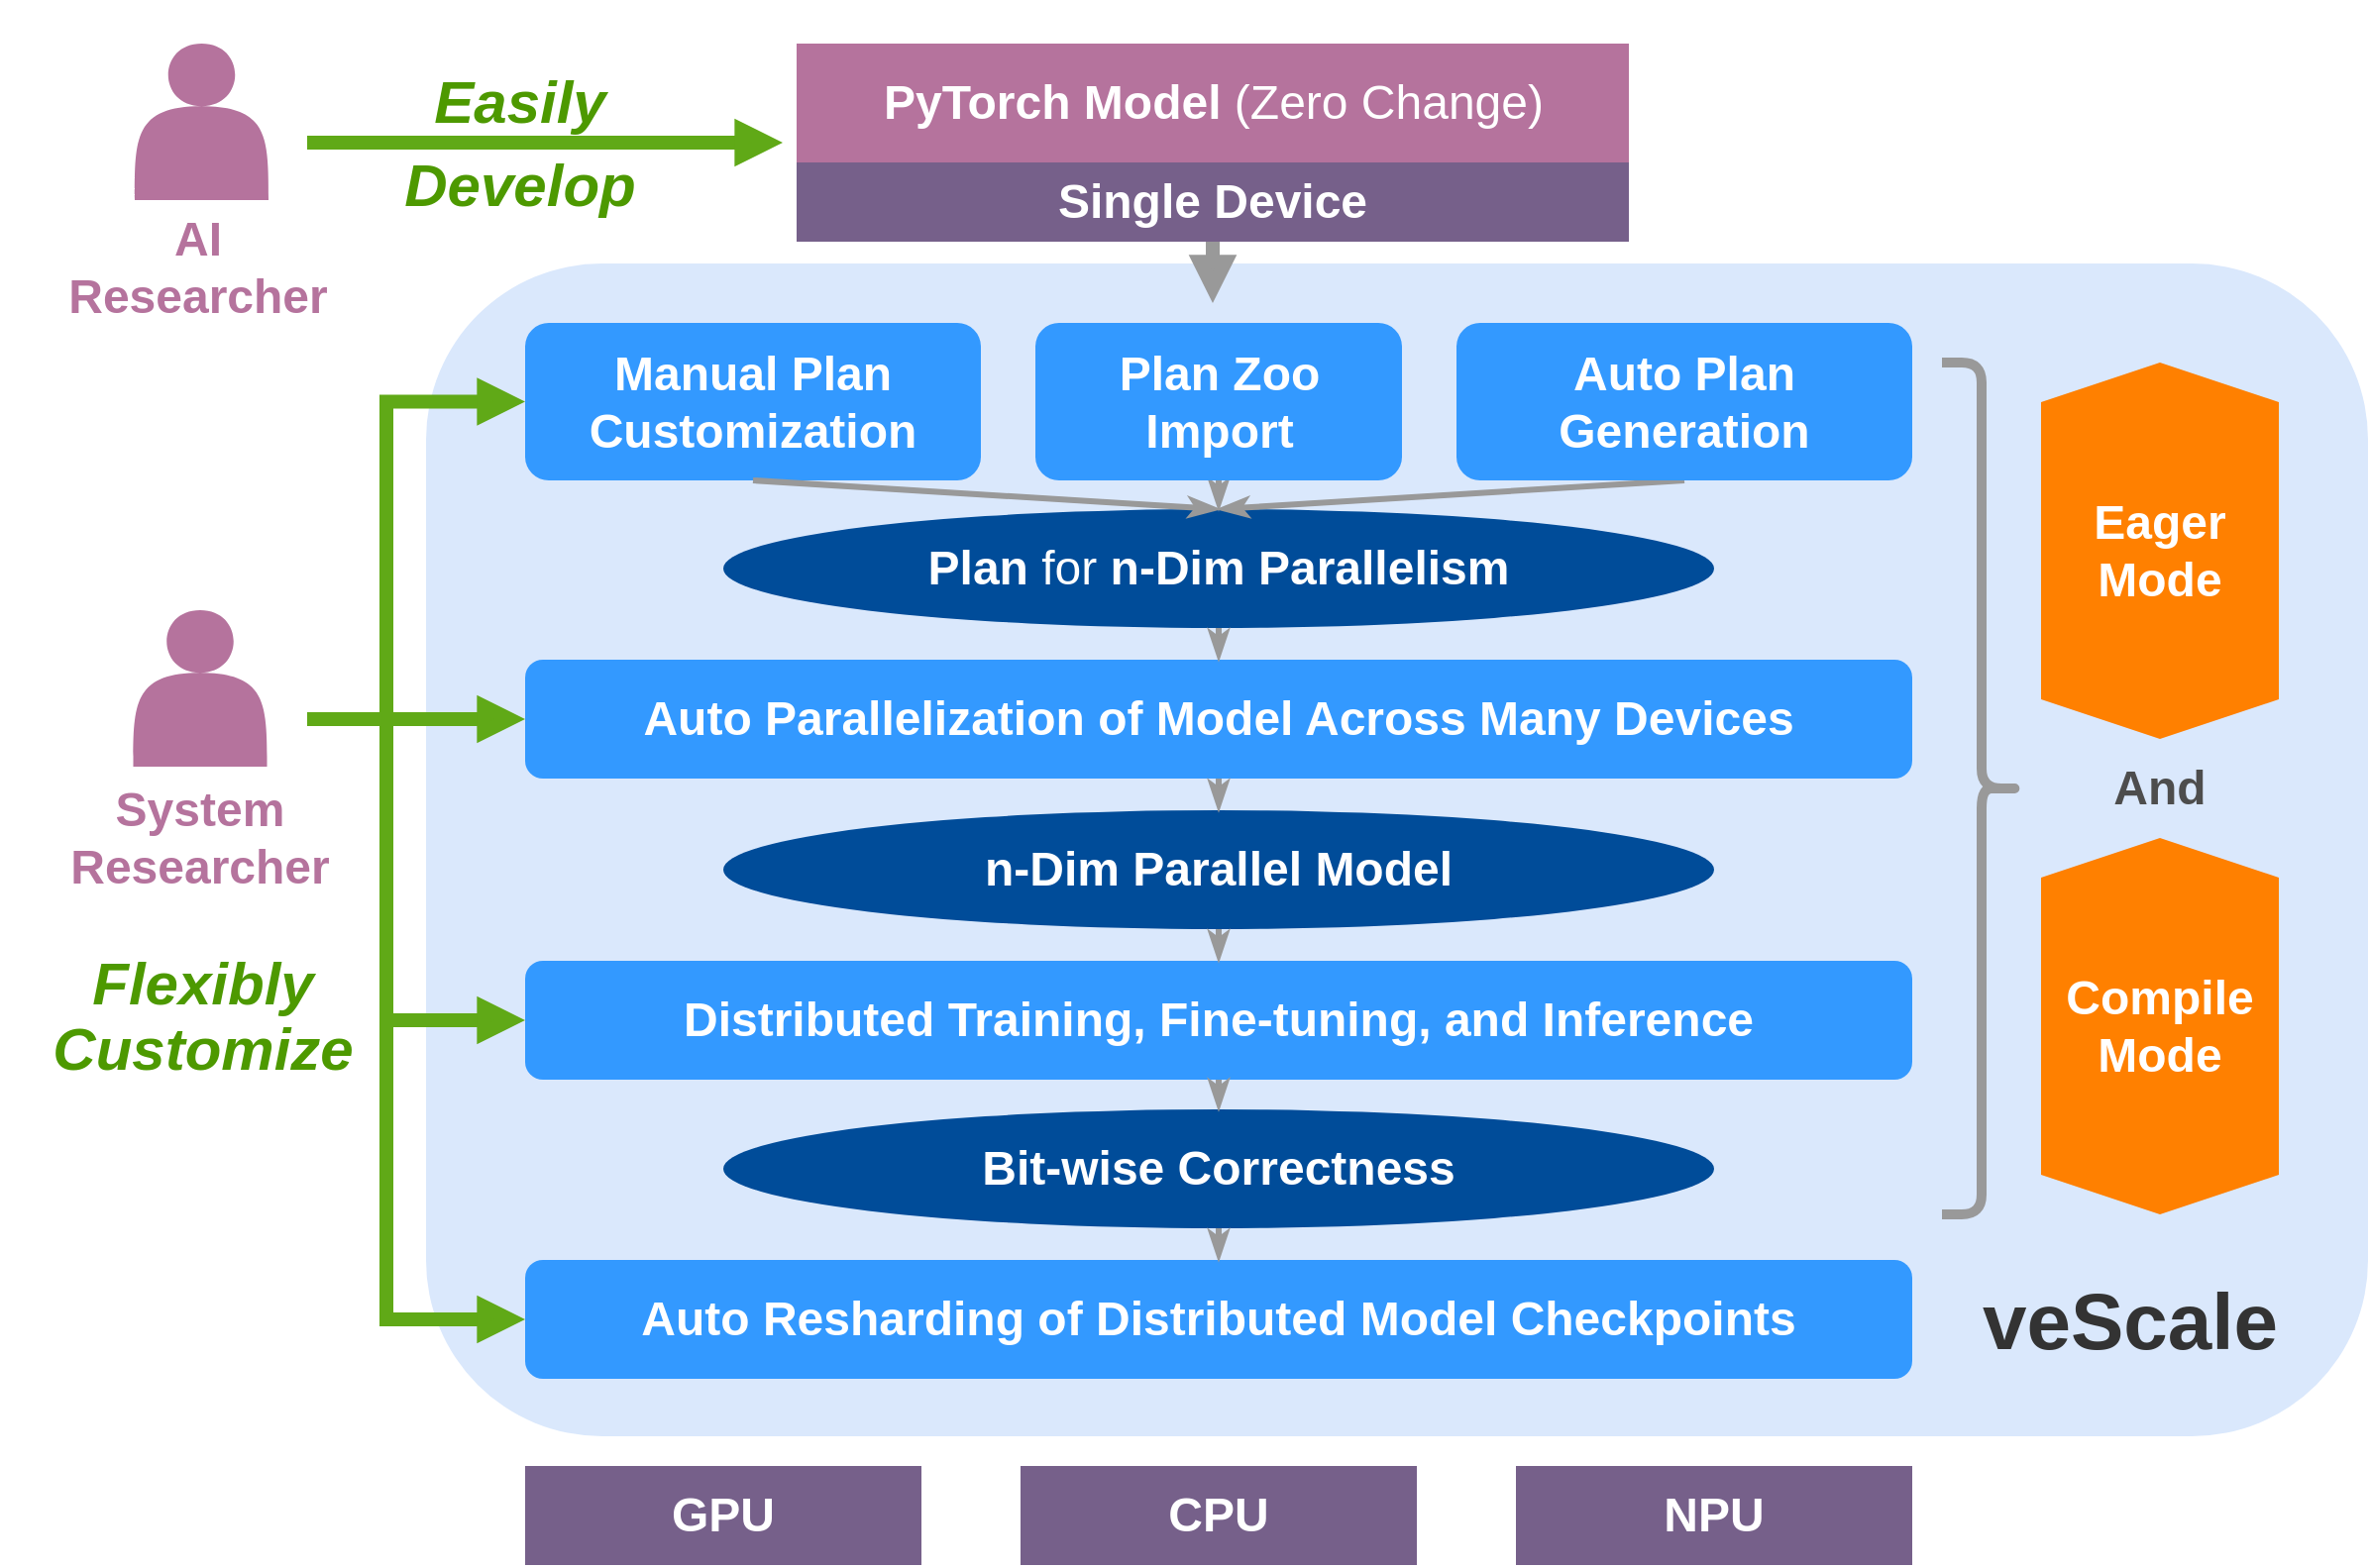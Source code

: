 <mxfile version="23.1.5" type="device">
  <diagram name="Page-1" id="EMT705Tx_JR4VmNtWtbU">
    <mxGraphModel dx="2426" dy="1364" grid="1" gridSize="10" guides="1" tooltips="1" connect="1" arrows="1" fold="1" page="1" pageScale="1" pageWidth="1060" pageHeight="500" math="0" shadow="0">
      <root>
        <mxCell id="0" />
        <mxCell id="1" parent="0" />
        <mxCell id="GHTYQ7Oxa9TjjQKPl4bO-6" value="" style="rounded=1;whiteSpace=wrap;html=1;fillColor=#dae8fc;strokeWidth=4;strokeColor=none;movable=1;resizable=1;rotatable=1;deletable=1;editable=1;locked=0;connectable=1;" parent="1" vertex="1">
          <mxGeometry x="20" y="130" width="980" height="592" as="geometry" />
        </mxCell>
        <mxCell id="uHRUemTuvMoK1wuL37Rp-5" value="&lt;span&gt;Auto Parallelization&lt;/span&gt;&amp;nbsp;of Model Across Many Devices" style="rounded=1;whiteSpace=wrap;html=1;fontSize=24;fillColor=#3399FF;strokeColor=none;verticalAlign=middle;fontColor=#FFFFFF;fontStyle=1" parent="1" vertex="1">
          <mxGeometry x="70" y="330" width="700" height="60" as="geometry" />
        </mxCell>
        <mxCell id="uHRUemTuvMoK1wuL37Rp-6" value="Auto Resharding of&amp;nbsp;&lt;span&gt;Distributed Model Checkpoints&lt;/span&gt;" style="rounded=1;whiteSpace=wrap;html=1;fontSize=24;fillColor=#3399FF;strokeColor=none;verticalAlign=middle;fontColor=#FFFFFF;fontStyle=1" parent="1" vertex="1">
          <mxGeometry x="70" y="633" width="700" height="60" as="geometry" />
        </mxCell>
        <mxCell id="uHRUemTuvMoK1wuL37Rp-11" value="" style="rounded=0;orthogonalLoop=1;jettySize=auto;html=1;fillColor=#f5f5f5;strokeColor=#999999;endArrow=block;endFill=1;strokeWidth=7;endSize=6;exitX=0.5;exitY=1;exitDx=0;exitDy=0;" parent="1" source="4UxN9WbuX106H-aje4Cc-18" edge="1">
          <mxGeometry relative="1" as="geometry">
            <mxPoint x="430" y="840.5" as="sourcePoint" />
            <mxPoint x="417" y="150" as="targetPoint" />
          </mxGeometry>
        </mxCell>
        <mxCell id="uHRUemTuvMoK1wuL37Rp-12" value="" style="shape=curlyBracket;whiteSpace=wrap;html=1;rounded=1;flipH=1;labelPosition=right;verticalLabelPosition=middle;align=left;verticalAlign=middle;fillColor=#CCCCCC;fontColor=#333333;strokeColor=#999999;strokeWidth=5;" parent="1" vertex="1">
          <mxGeometry x="785" y="180" width="40" height="430" as="geometry" />
        </mxCell>
        <mxCell id="uHRUemTuvMoK1wuL37Rp-16" value="&lt;b style=&quot;font-size: 24px;&quot;&gt;Eager &lt;br style=&quot;font-size: 24px;&quot;&gt;Mode&lt;/b&gt;" style="shape=hexagon;perimeter=hexagonPerimeter2;whiteSpace=wrap;html=1;fixedSize=1;direction=south;fontSize=24;fillColor=#FF8000;strokeColor=none;fontColor=#FFFFFF;" parent="1" vertex="1">
          <mxGeometry x="835" y="180" width="120" height="190" as="geometry" />
        </mxCell>
        <mxCell id="GHTYQ7Oxa9TjjQKPl4bO-3" value="&lt;b style=&quot;font-size: 24px;&quot;&gt;Compile&lt;/b&gt;&lt;br style=&quot;font-size: 24px;&quot;&gt;&lt;b style=&quot;font-size: 24px;&quot;&gt;Mode&lt;/b&gt;" style="shape=hexagon;perimeter=hexagonPerimeter2;whiteSpace=wrap;html=1;fixedSize=1;direction=south;fontSize=24;fillColor=#FF8000;strokeColor=none;fontColor=#FFFFFF;" parent="1" vertex="1">
          <mxGeometry x="835" y="420" width="120" height="190" as="geometry" />
        </mxCell>
        <mxCell id="GHTYQ7Oxa9TjjQKPl4bO-5" value="&lt;b style=&quot;font-size: 40px;&quot;&gt;veScale&lt;/b&gt;" style="text;html=1;align=center;verticalAlign=middle;whiteSpace=wrap;rounded=0;fontSize=40;fontColor=#333333;" parent="1" vertex="1">
          <mxGeometry x="790" y="633" width="180" height="60" as="geometry" />
        </mxCell>
        <mxCell id="4UxN9WbuX106H-aje4Cc-11" value="&lt;b style=&quot;border-color: var(--border-color); font-size: 24px;&quot;&gt;Plan &lt;/b&gt;&lt;span style=&quot;border-color: var(--border-color); font-size: 24px;&quot;&gt;for&lt;/span&gt;&lt;b style=&quot;border-color: var(--border-color); font-size: 24px;&quot;&gt; n-Dim Parallelism&lt;/b&gt;" style="ellipse;whiteSpace=wrap;html=1;fillColor=#004C99;fontColor=#ffffff;strokeColor=none;" parent="1" vertex="1">
          <mxGeometry x="170" y="254" width="500" height="60" as="geometry" />
        </mxCell>
        <mxCell id="4UxN9WbuX106H-aje4Cc-12" value="&lt;b style=&quot;border-color: var(--border-color); font-size: 24px;&quot;&gt;&lt;b style=&quot;border-color: var(--border-color);&quot;&gt;&amp;nbsp;n-Dim Parallel&amp;nbsp;&lt;/b&gt;Model&amp;nbsp;&lt;/b&gt;" style="ellipse;whiteSpace=wrap;html=1;fillColor=#004C99;fontColor=#ffffff;strokeColor=none;" parent="1" vertex="1">
          <mxGeometry x="170" y="406" width="500" height="60" as="geometry" />
        </mxCell>
        <mxCell id="4UxN9WbuX106H-aje4Cc-13" value="&lt;b&gt;Distributed&amp;nbsp;Training, Fine-tuning, and Inference&lt;/b&gt;" style="rounded=1;whiteSpace=wrap;html=1;fontSize=24;fillColor=#3399FF;strokeColor=none;verticalAlign=middle;fontColor=#FFFFFF;" parent="1" vertex="1">
          <mxGeometry x="70" y="482" width="700" height="60" as="geometry" />
        </mxCell>
        <mxCell id="4UxN9WbuX106H-aje4Cc-17" value="&lt;font style=&quot;font-size: 24px;&quot;&gt;&lt;b style=&quot;font-size: 24px;&quot;&gt;GPU&lt;/b&gt;&lt;/font&gt;" style="rounded=0;whiteSpace=wrap;html=1;fillColor=#76608a;strokeColor=none;fontColor=#ffffff;fontFamily=Helvetica;fontSize=24;" parent="1" vertex="1">
          <mxGeometry x="70" y="737" width="200" height="50" as="geometry" />
        </mxCell>
        <mxCell id="4UxN9WbuX106H-aje4Cc-21" value="&lt;span style=&quot;font-size: 24px;&quot;&gt;&lt;b&gt;Bit-wise Correctness&lt;/b&gt;&lt;/span&gt;" style="ellipse;whiteSpace=wrap;html=1;fillColor=#004C99;fontColor=#ffffff;strokeColor=none;" parent="1" vertex="1">
          <mxGeometry x="170" y="557" width="500" height="60" as="geometry" />
        </mxCell>
        <mxCell id="4UxN9WbuX106H-aje4Cc-22" value="" style="group" parent="1" vertex="1" connectable="0">
          <mxGeometry x="207" y="19" width="420" height="100" as="geometry" />
        </mxCell>
        <mxCell id="uHRUemTuvMoK1wuL37Rp-19" value="&lt;b&gt;PyTorch Model&amp;nbsp;&lt;/b&gt;(Zero Change)" style="rounded=0;fillColor=#B5739D;strokeColor=none;labelBackgroundColor=none;container=0;fontSize=24;fontColor=#FFFFFF;html=1;" parent="4UxN9WbuX106H-aje4Cc-22" vertex="1">
          <mxGeometry width="420" height="60" as="geometry" />
        </mxCell>
        <mxCell id="4UxN9WbuX106H-aje4Cc-18" value="&lt;font size=&quot;1&quot; style=&quot;&quot;&gt;&lt;b style=&quot;font-size: 24px;&quot;&gt;Single Device&lt;/b&gt;&lt;/font&gt;" style="rounded=0;whiteSpace=wrap;html=1;fillColor=#76608a;strokeColor=none;fontColor=#ffffff;fontFamily=Helvetica;" parent="4UxN9WbuX106H-aje4Cc-22" vertex="1">
          <mxGeometry y="60" width="420" height="40" as="geometry" />
        </mxCell>
        <mxCell id="4UxN9WbuX106H-aje4Cc-23" value="&lt;font style=&quot;font-size: 24px;&quot;&gt;&lt;b style=&quot;font-size: 24px;&quot;&gt;CPU&lt;/b&gt;&lt;/font&gt;" style="rounded=0;whiteSpace=wrap;html=1;fillColor=#76608a;strokeColor=none;fontColor=#ffffff;fontFamily=Helvetica;fontSize=24;" parent="1" vertex="1">
          <mxGeometry x="320" y="737" width="200" height="50" as="geometry" />
        </mxCell>
        <mxCell id="4UxN9WbuX106H-aje4Cc-24" value="&lt;font style=&quot;font-size: 24px;&quot;&gt;&lt;b style=&quot;font-size: 24px;&quot;&gt;NPU&lt;/b&gt;&lt;/font&gt;" style="rounded=0;whiteSpace=wrap;html=1;fillColor=#76608a;strokeColor=none;fontColor=#ffffff;fontFamily=Helvetica;fontSize=24;" parent="1" vertex="1">
          <mxGeometry x="570" y="737" width="200" height="50" as="geometry" />
        </mxCell>
        <mxCell id="4UxN9WbuX106H-aje4Cc-26" value="" style="rounded=0;orthogonalLoop=1;jettySize=auto;html=1;fillColor=#f5f5f5;strokeColor=#999999;endArrow=classicThin;endFill=1;strokeWidth=3;endSize=6;exitX=0.5;exitY=1;exitDx=0;exitDy=0;entryX=0.5;entryY=0;entryDx=0;entryDy=0;" parent="1" source="4UxN9WbuX106H-aje4Cc-8" target="4UxN9WbuX106H-aje4Cc-11" edge="1">
          <mxGeometry relative="1" as="geometry">
            <mxPoint x="-120" y="700" as="sourcePoint" />
            <mxPoint x="550" y="851" as="targetPoint" />
          </mxGeometry>
        </mxCell>
        <mxCell id="4UxN9WbuX106H-aje4Cc-27" value="" style="rounded=0;orthogonalLoop=1;jettySize=auto;html=1;fillColor=#f5f5f5;strokeColor=#999999;endArrow=classicThin;endFill=1;strokeWidth=3;endSize=6;exitX=0.5;exitY=1;exitDx=0;exitDy=0;entryX=0.5;entryY=0;entryDx=0;entryDy=0;" parent="1" source="uHRUemTuvMoK1wuL37Rp-4" target="4UxN9WbuX106H-aje4Cc-11" edge="1">
          <mxGeometry relative="1" as="geometry">
            <mxPoint x="250" y="250" as="sourcePoint" />
            <mxPoint x="430" y="266" as="targetPoint" />
          </mxGeometry>
        </mxCell>
        <mxCell id="uHRUemTuvMoK1wuL37Rp-4" value="&lt;b style=&quot;border-color: var(--border-color);&quot;&gt;Auto&amp;nbsp;&lt;b style=&quot;border-color: var(--border-color);&quot;&gt;Plan &lt;br&gt;&lt;/b&gt;&lt;/b&gt;&lt;b&gt;Generation&lt;/b&gt;" style="rounded=1;whiteSpace=wrap;html=1;fontSize=24;fillColor=#3399FF;strokeColor=none;verticalAlign=middle;fontColor=#FFFFFF;align=center;" parent="1" vertex="1">
          <mxGeometry x="540" y="160" width="230" height="79.5" as="geometry" />
        </mxCell>
        <mxCell id="4UxN9WbuX106H-aje4Cc-8" value="&lt;b&gt;Plan Zoo &lt;br&gt;Import&lt;br&gt;&lt;/b&gt;" style="rounded=1;whiteSpace=wrap;html=1;fontSize=24;fillColor=#3399FF;strokeColor=none;verticalAlign=middle;fontColor=#FFFFFF;" parent="1" vertex="1">
          <mxGeometry x="327.5" y="160" width="185" height="79.5" as="geometry" />
        </mxCell>
        <mxCell id="4UxN9WbuX106H-aje4Cc-28" value="" style="rounded=0;orthogonalLoop=1;jettySize=auto;html=1;fillColor=#f5f5f5;strokeColor=#999999;endArrow=classicThin;endFill=1;strokeWidth=3;endSize=6;exitX=0.5;exitY=1;exitDx=0;exitDy=0;entryX=0.5;entryY=0;entryDx=0;entryDy=0;" parent="1" source="4UxN9WbuX106H-aje4Cc-11" target="uHRUemTuvMoK1wuL37Rp-5" edge="1">
          <mxGeometry relative="1" as="geometry">
            <mxPoint x="250" y="250" as="sourcePoint" />
            <mxPoint x="430" y="266" as="targetPoint" />
          </mxGeometry>
        </mxCell>
        <mxCell id="4UxN9WbuX106H-aje4Cc-29" value="" style="rounded=0;orthogonalLoop=1;jettySize=auto;html=1;fillColor=#f5f5f5;strokeColor=#999999;endArrow=classicThin;endFill=1;strokeWidth=3;endSize=6;exitX=0.5;exitY=1;exitDx=0;exitDy=0;entryX=0.5;entryY=0;entryDx=0;entryDy=0;" parent="1" source="uHRUemTuvMoK1wuL37Rp-5" target="4UxN9WbuX106H-aje4Cc-12" edge="1">
          <mxGeometry relative="1" as="geometry">
            <mxPoint x="430" y="326" as="sourcePoint" />
            <mxPoint x="430" y="340" as="targetPoint" />
          </mxGeometry>
        </mxCell>
        <mxCell id="4UxN9WbuX106H-aje4Cc-30" value="" style="rounded=0;orthogonalLoop=1;jettySize=auto;html=1;fillColor=#f5f5f5;strokeColor=#999999;endArrow=classicThin;endFill=1;strokeWidth=3;endSize=6;exitX=0.5;exitY=1;exitDx=0;exitDy=0;entryX=0.5;entryY=0;entryDx=0;entryDy=0;" parent="1" source="4UxN9WbuX106H-aje4Cc-12" target="4UxN9WbuX106H-aje4Cc-13" edge="1">
          <mxGeometry relative="1" as="geometry">
            <mxPoint x="430" y="400" as="sourcePoint" />
            <mxPoint x="430" y="416" as="targetPoint" />
          </mxGeometry>
        </mxCell>
        <mxCell id="4UxN9WbuX106H-aje4Cc-31" value="" style="rounded=0;orthogonalLoop=1;jettySize=auto;html=1;fillColor=#f5f5f5;strokeColor=#999999;endArrow=classicThin;endFill=1;strokeWidth=3;endSize=6;exitX=0.5;exitY=1;exitDx=0;exitDy=0;" parent="1" source="4UxN9WbuX106H-aje4Cc-13" target="4UxN9WbuX106H-aje4Cc-21" edge="1">
          <mxGeometry relative="1" as="geometry">
            <mxPoint x="430" y="475" as="sourcePoint" />
            <mxPoint x="430" y="490" as="targetPoint" />
          </mxGeometry>
        </mxCell>
        <mxCell id="4UxN9WbuX106H-aje4Cc-32" value="" style="rounded=0;orthogonalLoop=1;jettySize=auto;html=1;fillColor=#f5f5f5;strokeColor=#999999;endArrow=classicThin;endFill=1;strokeWidth=3;endSize=6;exitX=0.5;exitY=1;exitDx=0;exitDy=0;entryX=0.5;entryY=0;entryDx=0;entryDy=0;" parent="1" source="4UxN9WbuX106H-aje4Cc-21" target="uHRUemTuvMoK1wuL37Rp-6" edge="1">
          <mxGeometry relative="1" as="geometry">
            <mxPoint x="430" y="550" as="sourcePoint" />
            <mxPoint x="430" y="567" as="targetPoint" />
          </mxGeometry>
        </mxCell>
        <mxCell id="4UxN9WbuX106H-aje4Cc-35" value="" style="group" parent="1" vertex="1" connectable="0">
          <mxGeometry x="-174" y="305" width="160" height="143.5" as="geometry" />
        </mxCell>
        <mxCell id="4UxN9WbuX106H-aje4Cc-7" value="" style="group" parent="4UxN9WbuX106H-aje4Cc-35" vertex="1" connectable="0">
          <mxGeometry width="160" height="143.5" as="geometry" />
        </mxCell>
        <mxCell id="4UxN9WbuX106H-aje4Cc-5" value="" style="shape=actor;whiteSpace=wrap;html=1;fillColor=#B5739D;strokeColor=none;gradientColor=none;container=0;" parent="4UxN9WbuX106H-aje4Cc-7" vertex="1">
          <mxGeometry x="46.25" width="67.5" height="79" as="geometry" />
        </mxCell>
        <mxCell id="4UxN9WbuX106H-aje4Cc-36" value="" style="group" parent="1" vertex="1" connectable="0">
          <mxGeometry x="-187" y="19" width="180" height="129" as="geometry" />
        </mxCell>
        <mxCell id="4UxN9WbuX106H-aje4Cc-2" value="&lt;b style=&quot;border-color: var(--border-color); font-family: Helvetica; font-size: 24px; font-style: normal; font-variant-ligatures: normal; font-variant-caps: normal; letter-spacing: normal; orphans: 2; text-indent: 0px; text-transform: none; widows: 2; word-spacing: 0px; -webkit-text-stroke-width: 0px; text-decoration-thickness: initial; text-decoration-style: initial; text-decoration-color: initial;&quot;&gt;AI &lt;br&gt;Researcher&lt;/b&gt;" style="text;whiteSpace=wrap;html=1;fontColor=#B5739D;verticalAlign=middle;align=center;labelBackgroundColor=none;fontSize=24;" parent="4UxN9WbuX106H-aje4Cc-36" vertex="1">
          <mxGeometry x="2" y="88" width="180" height="50" as="geometry" />
        </mxCell>
        <mxCell id="uHRUemTuvMoK1wuL37Rp-1" value="" style="shape=actor;whiteSpace=wrap;html=1;fillColor=#B5739D;strokeColor=none;gradientColor=none;container=0;" parent="4UxN9WbuX106H-aje4Cc-36" vertex="1">
          <mxGeometry x="60" width="67.5" height="79" as="geometry" />
        </mxCell>
        <mxCell id="4UxN9WbuX106H-aje4Cc-37" value="" style="edgeStyle=orthogonalEdgeStyle;rounded=0;orthogonalLoop=1;jettySize=auto;html=1;fillColor=#f5f5f5;strokeColor=#60A917;endArrow=block;endFill=1;strokeWidth=7;endSize=6;" parent="1" edge="1">
          <mxGeometry relative="1" as="geometry">
            <mxPoint x="-40" y="69" as="sourcePoint" />
            <mxPoint x="200" y="69" as="targetPoint" />
          </mxGeometry>
        </mxCell>
        <mxCell id="4UxN9WbuX106H-aje4Cc-38" value="&lt;p style=&quot;line-height: 140%; font-size: 30px;&quot;&gt;&lt;font style=&quot;font-size: 30px;&quot;&gt;&lt;b style=&quot;font-size: 30px;&quot;&gt;Easily&lt;br style=&quot;font-size: 30px;&quot;&gt;Develop&lt;/b&gt;&lt;/font&gt;&lt;/p&gt;" style="edgeLabel;html=1;align=center;verticalAlign=middle;resizable=0;points=[];labelBackgroundColor=none;fontColor=#4D9900;labelBorderColor=none;fontStyle=2;fontSize=30;" parent="4UxN9WbuX106H-aje4Cc-37" vertex="1" connectable="0">
          <mxGeometry x="-0.26" y="-2" relative="1" as="geometry">
            <mxPoint x="18" y="-2" as="offset" />
          </mxGeometry>
        </mxCell>
        <mxCell id="4UxN9WbuX106H-aje4Cc-40" value="" style="edgeStyle=orthogonalEdgeStyle;rounded=0;orthogonalLoop=1;jettySize=auto;html=1;fillColor=#f5f5f5;strokeColor=#60A917;endArrow=block;endFill=1;strokeWidth=7;endSize=6;entryX=0;entryY=0.5;entryDx=0;entryDy=0;" parent="1" target="NHiE_eCriIkFLmT3U7A5-1" edge="1">
          <mxGeometry relative="1" as="geometry">
            <mxPoint x="-40" y="360" as="sourcePoint" />
            <mxPoint x="-80" y="220" as="targetPoint" />
            <Array as="points">
              <mxPoint y="360" />
              <mxPoint y="200" />
            </Array>
          </mxGeometry>
        </mxCell>
        <mxCell id="4UxN9WbuX106H-aje4Cc-41" value="&lt;p style=&quot;line-height: 10%; font-size: 30px;&quot;&gt;&lt;b style=&quot;&quot;&gt;&lt;font style=&quot;font-size: 30px;&quot;&gt;Flexibly&lt;/font&gt;&lt;/b&gt;&lt;/p&gt;&lt;p style=&quot;line-height: 10%; font-size: 30px;&quot;&gt;&lt;b style=&quot;&quot;&gt;&lt;font style=&quot;font-size: 30px;&quot;&gt;Customize&lt;/font&gt;&lt;/b&gt;&lt;/p&gt;" style="edgeLabel;html=1;align=center;verticalAlign=middle;resizable=0;points=[];labelBackgroundColor=none;fontColor=#4D9900;labelBorderColor=none;fontStyle=2" parent="4UxN9WbuX106H-aje4Cc-40" vertex="1" connectable="0">
          <mxGeometry x="-0.26" y="-2" relative="1" as="geometry">
            <mxPoint x="-95" y="209" as="offset" />
          </mxGeometry>
        </mxCell>
        <mxCell id="4UxN9WbuX106H-aje4Cc-42" value="" style="edgeStyle=orthogonalEdgeStyle;rounded=0;orthogonalLoop=1;jettySize=auto;html=1;fillColor=#f5f5f5;strokeColor=#60A917;endArrow=block;endFill=1;strokeWidth=7;endSize=6;entryX=0;entryY=0.5;entryDx=0;entryDy=0;" parent="1" target="uHRUemTuvMoK1wuL37Rp-5" edge="1">
          <mxGeometry relative="1" as="geometry">
            <mxPoint x="-40" y="360" as="sourcePoint" />
            <mxPoint x="80" y="220" as="targetPoint" />
            <Array as="points">
              <mxPoint x="-30" y="360" />
              <mxPoint x="-30" y="360" />
            </Array>
          </mxGeometry>
        </mxCell>
        <mxCell id="4UxN9WbuX106H-aje4Cc-43" value="&lt;p style=&quot;line-height: 240%;&quot;&gt;&lt;br&gt;&lt;/p&gt;" style="edgeLabel;html=1;align=center;verticalAlign=middle;resizable=0;points=[];labelBackgroundColor=none;fontColor=#4D9900;labelBorderColor=none;fontStyle=2" parent="4UxN9WbuX106H-aje4Cc-42" vertex="1" connectable="0">
          <mxGeometry x="-0.26" y="-2" relative="1" as="geometry">
            <mxPoint x="-193" y="-32" as="offset" />
          </mxGeometry>
        </mxCell>
        <mxCell id="4UxN9WbuX106H-aje4Cc-44" value="" style="edgeStyle=orthogonalEdgeStyle;rounded=0;orthogonalLoop=1;jettySize=auto;html=1;fillColor=#f5f5f5;strokeColor=#60A917;endArrow=block;endFill=1;strokeWidth=7;endSize=6;entryX=0;entryY=0.5;entryDx=0;entryDy=0;" parent="1" target="4UxN9WbuX106H-aje4Cc-13" edge="1">
          <mxGeometry relative="1" as="geometry">
            <mxPoint x="-40" y="360" as="sourcePoint" />
            <mxPoint x="80" y="370" as="targetPoint" />
            <Array as="points">
              <mxPoint y="360" />
              <mxPoint y="512" />
            </Array>
          </mxGeometry>
        </mxCell>
        <mxCell id="4UxN9WbuX106H-aje4Cc-45" value="&lt;p style=&quot;line-height: 240%;&quot;&gt;&lt;br&gt;&lt;/p&gt;" style="edgeLabel;html=1;align=center;verticalAlign=middle;resizable=0;points=[];labelBackgroundColor=none;fontColor=#4D9900;labelBorderColor=none;fontStyle=2" parent="4UxN9WbuX106H-aje4Cc-44" vertex="1" connectable="0">
          <mxGeometry x="-0.26" y="-2" relative="1" as="geometry">
            <mxPoint x="-193" y="-32" as="offset" />
          </mxGeometry>
        </mxCell>
        <mxCell id="4UxN9WbuX106H-aje4Cc-46" value="" style="edgeStyle=orthogonalEdgeStyle;rounded=0;orthogonalLoop=1;jettySize=auto;html=1;fillColor=#f5f5f5;strokeColor=#60A917;endArrow=block;endFill=1;strokeWidth=7;endSize=6;entryX=0;entryY=0.5;entryDx=0;entryDy=0;" parent="1" target="uHRUemTuvMoK1wuL37Rp-6" edge="1">
          <mxGeometry relative="1" as="geometry">
            <mxPoint x="-40" y="360" as="sourcePoint" />
            <mxPoint x="80" y="522" as="targetPoint" />
            <Array as="points">
              <mxPoint y="360" />
              <mxPoint y="663" />
            </Array>
          </mxGeometry>
        </mxCell>
        <mxCell id="4UxN9WbuX106H-aje4Cc-47" value="&lt;p style=&quot;line-height: 240%;&quot;&gt;&lt;br&gt;&lt;/p&gt;" style="edgeLabel;html=1;align=center;verticalAlign=middle;resizable=0;points=[];labelBackgroundColor=none;fontColor=#4D9900;labelBorderColor=none;fontStyle=2" parent="4UxN9WbuX106H-aje4Cc-46" vertex="1" connectable="0">
          <mxGeometry x="-0.26" y="-2" relative="1" as="geometry">
            <mxPoint x="-193" y="-32" as="offset" />
          </mxGeometry>
        </mxCell>
        <mxCell id="4UxN9WbuX106H-aje4Cc-6" value="&lt;b style=&quot;border-color: var(--border-color); font-family: Helvetica; font-size: 24px; font-style: normal; font-variant-ligatures: normal; font-variant-caps: normal; letter-spacing: normal; orphans: 2; text-indent: 0px; text-transform: none; widows: 2; word-spacing: 0px; -webkit-text-stroke-width: 0px; text-decoration-thickness: initial; text-decoration-style: initial; text-decoration-color: initial;&quot;&gt;System Researcher&lt;/b&gt;" style="text;whiteSpace=wrap;html=1;fontColor=#B5739D;verticalAlign=middle;align=center;labelBackgroundColor=none;fontSize=24;" parent="1" vertex="1">
          <mxGeometry x="-174" y="394.5" width="160" height="50" as="geometry" />
        </mxCell>
        <mxCell id="4UxN9WbuX106H-aje4Cc-52" value="&lt;b style=&quot;&quot;&gt;&lt;font style=&quot;font-size: 24px;&quot;&gt;And&lt;/font&gt;&lt;/b&gt;" style="text;html=1;align=center;verticalAlign=middle;whiteSpace=wrap;rounded=0;fontSize=40;fontColor=#4D4D4D;" parent="1" vertex="1">
          <mxGeometry x="805" y="358" width="180" height="60" as="geometry" />
        </mxCell>
        <mxCell id="NHiE_eCriIkFLmT3U7A5-1" value="&lt;b&gt;Manual Plan Customization&lt;br&gt;&lt;/b&gt;" style="rounded=1;whiteSpace=wrap;html=1;fontSize=24;fillColor=#3399FF;strokeColor=none;verticalAlign=middle;fontColor=#FFFFFF;" vertex="1" parent="1">
          <mxGeometry x="70" y="160" width="230" height="79.5" as="geometry" />
        </mxCell>
        <mxCell id="NHiE_eCriIkFLmT3U7A5-2" value="" style="rounded=0;orthogonalLoop=1;jettySize=auto;html=1;fillColor=#f5f5f5;strokeColor=#999999;endArrow=classicThin;endFill=1;strokeWidth=3;endSize=6;exitX=0.5;exitY=1;exitDx=0;exitDy=0;entryX=0.5;entryY=0;entryDx=0;entryDy=0;" edge="1" parent="1" source="NHiE_eCriIkFLmT3U7A5-1" target="4UxN9WbuX106H-aje4Cc-11">
          <mxGeometry relative="1" as="geometry">
            <mxPoint x="665" y="250" as="sourcePoint" />
            <mxPoint x="430" y="264" as="targetPoint" />
          </mxGeometry>
        </mxCell>
      </root>
    </mxGraphModel>
  </diagram>
</mxfile>
